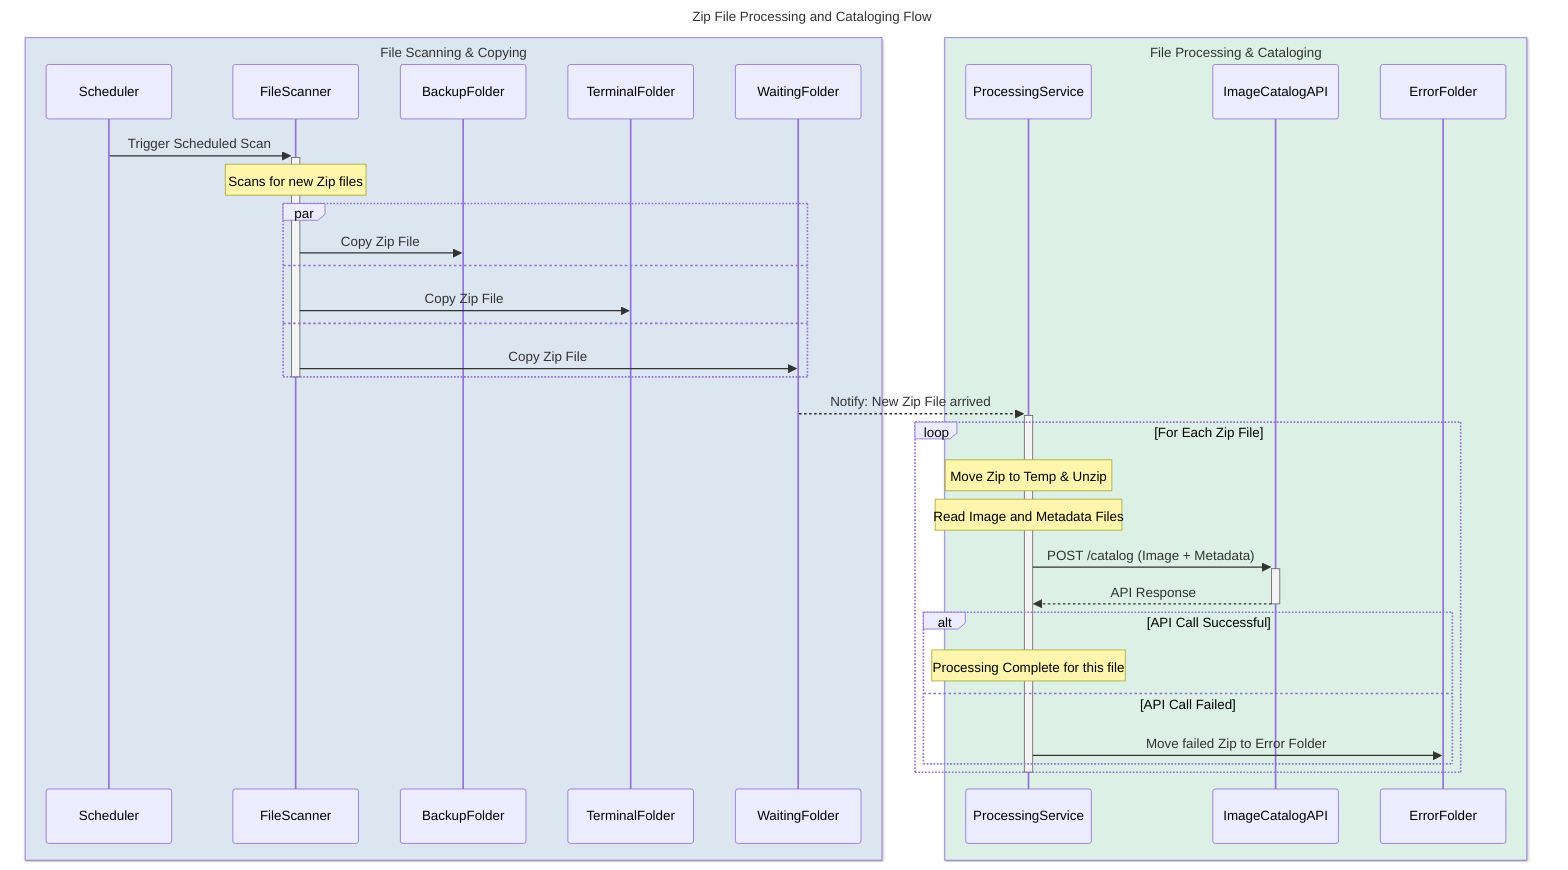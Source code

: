 sequenceDiagram
    title Zip File Processing and Cataloging Flow

    box rgb(220, 230, 240) File Scanning & Copying
        participant Scheduler
        participant FileScanner
        participant BackupFolder
        participant TerminalFolder
        participant WaitingFolder
    end

    box rgb(220, 240, 230) File Processing & Cataloging
        participant ProcessingService
        participant ImageCatalogAPI
        participant ErrorFolder
    end

%% === Phase 1: File Scanning & Copying ===
    Scheduler->>+FileScanner: Trigger Scheduled Scan
    Note over FileScanner: Scans for new Zip files

    par
        FileScanner->>BackupFolder: Copy Zip File
    and
        FileScanner->>TerminalFolder: Copy Zip File
    and
        FileScanner->>WaitingFolder: Copy Zip File
    end
    deactivate FileScanner

%% === Phase 2: File Processing & Cataloging ===
    WaitingFolder-->>+ProcessingService: Notify: New Zip File arrived

    loop For Each Zip File
        Note over ProcessingService: Move Zip to Temp & Unzip
        Note over ProcessingService: Read Image and Metadata Files

        ProcessingService->>+ImageCatalogAPI: POST /catalog (Image + Metadata)
        ImageCatalogAPI-->>-ProcessingService: API Response

        alt API Call Successful
            Note over ProcessingService: Processing Complete for this file
        else API Call Failed
            ProcessingService->>ErrorFolder: Move failed Zip to Error Folder
        end
    end
    deactivate ProcessingService